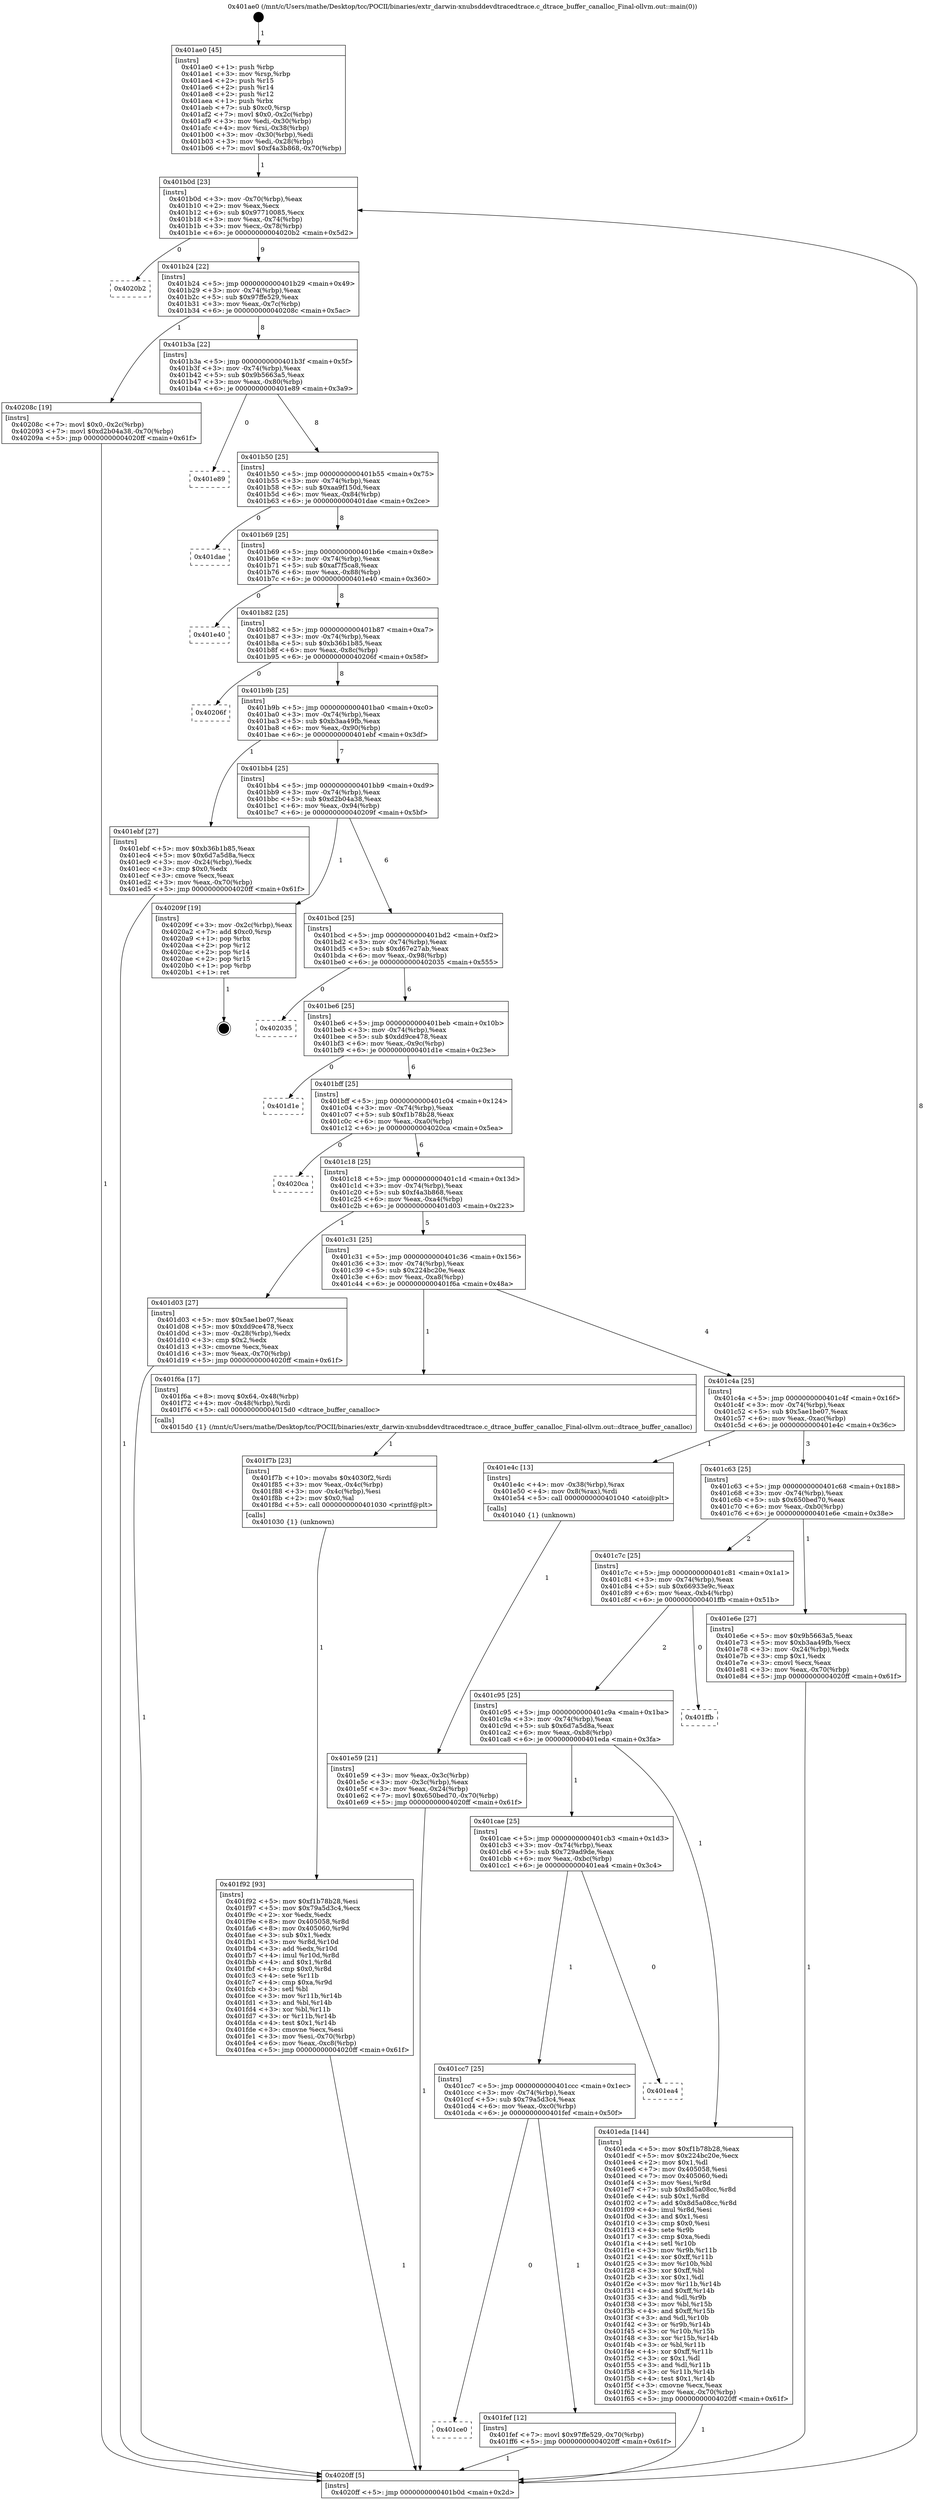 digraph "0x401ae0" {
  label = "0x401ae0 (/mnt/c/Users/mathe/Desktop/tcc/POCII/binaries/extr_darwin-xnubsddevdtracedtrace.c_dtrace_buffer_canalloc_Final-ollvm.out::main(0))"
  labelloc = "t"
  node[shape=record]

  Entry [label="",width=0.3,height=0.3,shape=circle,fillcolor=black,style=filled]
  "0x401b0d" [label="{
     0x401b0d [23]\l
     | [instrs]\l
     &nbsp;&nbsp;0x401b0d \<+3\>: mov -0x70(%rbp),%eax\l
     &nbsp;&nbsp;0x401b10 \<+2\>: mov %eax,%ecx\l
     &nbsp;&nbsp;0x401b12 \<+6\>: sub $0x97710085,%ecx\l
     &nbsp;&nbsp;0x401b18 \<+3\>: mov %eax,-0x74(%rbp)\l
     &nbsp;&nbsp;0x401b1b \<+3\>: mov %ecx,-0x78(%rbp)\l
     &nbsp;&nbsp;0x401b1e \<+6\>: je 00000000004020b2 \<main+0x5d2\>\l
  }"]
  "0x4020b2" [label="{
     0x4020b2\l
  }", style=dashed]
  "0x401b24" [label="{
     0x401b24 [22]\l
     | [instrs]\l
     &nbsp;&nbsp;0x401b24 \<+5\>: jmp 0000000000401b29 \<main+0x49\>\l
     &nbsp;&nbsp;0x401b29 \<+3\>: mov -0x74(%rbp),%eax\l
     &nbsp;&nbsp;0x401b2c \<+5\>: sub $0x97ffe529,%eax\l
     &nbsp;&nbsp;0x401b31 \<+3\>: mov %eax,-0x7c(%rbp)\l
     &nbsp;&nbsp;0x401b34 \<+6\>: je 000000000040208c \<main+0x5ac\>\l
  }"]
  Exit [label="",width=0.3,height=0.3,shape=circle,fillcolor=black,style=filled,peripheries=2]
  "0x40208c" [label="{
     0x40208c [19]\l
     | [instrs]\l
     &nbsp;&nbsp;0x40208c \<+7\>: movl $0x0,-0x2c(%rbp)\l
     &nbsp;&nbsp;0x402093 \<+7\>: movl $0xd2b04a38,-0x70(%rbp)\l
     &nbsp;&nbsp;0x40209a \<+5\>: jmp 00000000004020ff \<main+0x61f\>\l
  }"]
  "0x401b3a" [label="{
     0x401b3a [22]\l
     | [instrs]\l
     &nbsp;&nbsp;0x401b3a \<+5\>: jmp 0000000000401b3f \<main+0x5f\>\l
     &nbsp;&nbsp;0x401b3f \<+3\>: mov -0x74(%rbp),%eax\l
     &nbsp;&nbsp;0x401b42 \<+5\>: sub $0x9b5663a5,%eax\l
     &nbsp;&nbsp;0x401b47 \<+3\>: mov %eax,-0x80(%rbp)\l
     &nbsp;&nbsp;0x401b4a \<+6\>: je 0000000000401e89 \<main+0x3a9\>\l
  }"]
  "0x401ce0" [label="{
     0x401ce0\l
  }", style=dashed]
  "0x401e89" [label="{
     0x401e89\l
  }", style=dashed]
  "0x401b50" [label="{
     0x401b50 [25]\l
     | [instrs]\l
     &nbsp;&nbsp;0x401b50 \<+5\>: jmp 0000000000401b55 \<main+0x75\>\l
     &nbsp;&nbsp;0x401b55 \<+3\>: mov -0x74(%rbp),%eax\l
     &nbsp;&nbsp;0x401b58 \<+5\>: sub $0xaa9f150d,%eax\l
     &nbsp;&nbsp;0x401b5d \<+6\>: mov %eax,-0x84(%rbp)\l
     &nbsp;&nbsp;0x401b63 \<+6\>: je 0000000000401dae \<main+0x2ce\>\l
  }"]
  "0x401fef" [label="{
     0x401fef [12]\l
     | [instrs]\l
     &nbsp;&nbsp;0x401fef \<+7\>: movl $0x97ffe529,-0x70(%rbp)\l
     &nbsp;&nbsp;0x401ff6 \<+5\>: jmp 00000000004020ff \<main+0x61f\>\l
  }"]
  "0x401dae" [label="{
     0x401dae\l
  }", style=dashed]
  "0x401b69" [label="{
     0x401b69 [25]\l
     | [instrs]\l
     &nbsp;&nbsp;0x401b69 \<+5\>: jmp 0000000000401b6e \<main+0x8e\>\l
     &nbsp;&nbsp;0x401b6e \<+3\>: mov -0x74(%rbp),%eax\l
     &nbsp;&nbsp;0x401b71 \<+5\>: sub $0xaf7f5ca8,%eax\l
     &nbsp;&nbsp;0x401b76 \<+6\>: mov %eax,-0x88(%rbp)\l
     &nbsp;&nbsp;0x401b7c \<+6\>: je 0000000000401e40 \<main+0x360\>\l
  }"]
  "0x401cc7" [label="{
     0x401cc7 [25]\l
     | [instrs]\l
     &nbsp;&nbsp;0x401cc7 \<+5\>: jmp 0000000000401ccc \<main+0x1ec\>\l
     &nbsp;&nbsp;0x401ccc \<+3\>: mov -0x74(%rbp),%eax\l
     &nbsp;&nbsp;0x401ccf \<+5\>: sub $0x79a5d3c4,%eax\l
     &nbsp;&nbsp;0x401cd4 \<+6\>: mov %eax,-0xc0(%rbp)\l
     &nbsp;&nbsp;0x401cda \<+6\>: je 0000000000401fef \<main+0x50f\>\l
  }"]
  "0x401e40" [label="{
     0x401e40\l
  }", style=dashed]
  "0x401b82" [label="{
     0x401b82 [25]\l
     | [instrs]\l
     &nbsp;&nbsp;0x401b82 \<+5\>: jmp 0000000000401b87 \<main+0xa7\>\l
     &nbsp;&nbsp;0x401b87 \<+3\>: mov -0x74(%rbp),%eax\l
     &nbsp;&nbsp;0x401b8a \<+5\>: sub $0xb36b1b85,%eax\l
     &nbsp;&nbsp;0x401b8f \<+6\>: mov %eax,-0x8c(%rbp)\l
     &nbsp;&nbsp;0x401b95 \<+6\>: je 000000000040206f \<main+0x58f\>\l
  }"]
  "0x401ea4" [label="{
     0x401ea4\l
  }", style=dashed]
  "0x40206f" [label="{
     0x40206f\l
  }", style=dashed]
  "0x401b9b" [label="{
     0x401b9b [25]\l
     | [instrs]\l
     &nbsp;&nbsp;0x401b9b \<+5\>: jmp 0000000000401ba0 \<main+0xc0\>\l
     &nbsp;&nbsp;0x401ba0 \<+3\>: mov -0x74(%rbp),%eax\l
     &nbsp;&nbsp;0x401ba3 \<+5\>: sub $0xb3aa49fb,%eax\l
     &nbsp;&nbsp;0x401ba8 \<+6\>: mov %eax,-0x90(%rbp)\l
     &nbsp;&nbsp;0x401bae \<+6\>: je 0000000000401ebf \<main+0x3df\>\l
  }"]
  "0x401f92" [label="{
     0x401f92 [93]\l
     | [instrs]\l
     &nbsp;&nbsp;0x401f92 \<+5\>: mov $0xf1b78b28,%esi\l
     &nbsp;&nbsp;0x401f97 \<+5\>: mov $0x79a5d3c4,%ecx\l
     &nbsp;&nbsp;0x401f9c \<+2\>: xor %edx,%edx\l
     &nbsp;&nbsp;0x401f9e \<+8\>: mov 0x405058,%r8d\l
     &nbsp;&nbsp;0x401fa6 \<+8\>: mov 0x405060,%r9d\l
     &nbsp;&nbsp;0x401fae \<+3\>: sub $0x1,%edx\l
     &nbsp;&nbsp;0x401fb1 \<+3\>: mov %r8d,%r10d\l
     &nbsp;&nbsp;0x401fb4 \<+3\>: add %edx,%r10d\l
     &nbsp;&nbsp;0x401fb7 \<+4\>: imul %r10d,%r8d\l
     &nbsp;&nbsp;0x401fbb \<+4\>: and $0x1,%r8d\l
     &nbsp;&nbsp;0x401fbf \<+4\>: cmp $0x0,%r8d\l
     &nbsp;&nbsp;0x401fc3 \<+4\>: sete %r11b\l
     &nbsp;&nbsp;0x401fc7 \<+4\>: cmp $0xa,%r9d\l
     &nbsp;&nbsp;0x401fcb \<+3\>: setl %bl\l
     &nbsp;&nbsp;0x401fce \<+3\>: mov %r11b,%r14b\l
     &nbsp;&nbsp;0x401fd1 \<+3\>: and %bl,%r14b\l
     &nbsp;&nbsp;0x401fd4 \<+3\>: xor %bl,%r11b\l
     &nbsp;&nbsp;0x401fd7 \<+3\>: or %r11b,%r14b\l
     &nbsp;&nbsp;0x401fda \<+4\>: test $0x1,%r14b\l
     &nbsp;&nbsp;0x401fde \<+3\>: cmovne %ecx,%esi\l
     &nbsp;&nbsp;0x401fe1 \<+3\>: mov %esi,-0x70(%rbp)\l
     &nbsp;&nbsp;0x401fe4 \<+6\>: mov %eax,-0xc8(%rbp)\l
     &nbsp;&nbsp;0x401fea \<+5\>: jmp 00000000004020ff \<main+0x61f\>\l
  }"]
  "0x401ebf" [label="{
     0x401ebf [27]\l
     | [instrs]\l
     &nbsp;&nbsp;0x401ebf \<+5\>: mov $0xb36b1b85,%eax\l
     &nbsp;&nbsp;0x401ec4 \<+5\>: mov $0x6d7a5d8a,%ecx\l
     &nbsp;&nbsp;0x401ec9 \<+3\>: mov -0x24(%rbp),%edx\l
     &nbsp;&nbsp;0x401ecc \<+3\>: cmp $0x0,%edx\l
     &nbsp;&nbsp;0x401ecf \<+3\>: cmove %ecx,%eax\l
     &nbsp;&nbsp;0x401ed2 \<+3\>: mov %eax,-0x70(%rbp)\l
     &nbsp;&nbsp;0x401ed5 \<+5\>: jmp 00000000004020ff \<main+0x61f\>\l
  }"]
  "0x401bb4" [label="{
     0x401bb4 [25]\l
     | [instrs]\l
     &nbsp;&nbsp;0x401bb4 \<+5\>: jmp 0000000000401bb9 \<main+0xd9\>\l
     &nbsp;&nbsp;0x401bb9 \<+3\>: mov -0x74(%rbp),%eax\l
     &nbsp;&nbsp;0x401bbc \<+5\>: sub $0xd2b04a38,%eax\l
     &nbsp;&nbsp;0x401bc1 \<+6\>: mov %eax,-0x94(%rbp)\l
     &nbsp;&nbsp;0x401bc7 \<+6\>: je 000000000040209f \<main+0x5bf\>\l
  }"]
  "0x401f7b" [label="{
     0x401f7b [23]\l
     | [instrs]\l
     &nbsp;&nbsp;0x401f7b \<+10\>: movabs $0x4030f2,%rdi\l
     &nbsp;&nbsp;0x401f85 \<+3\>: mov %eax,-0x4c(%rbp)\l
     &nbsp;&nbsp;0x401f88 \<+3\>: mov -0x4c(%rbp),%esi\l
     &nbsp;&nbsp;0x401f8b \<+2\>: mov $0x0,%al\l
     &nbsp;&nbsp;0x401f8d \<+5\>: call 0000000000401030 \<printf@plt\>\l
     | [calls]\l
     &nbsp;&nbsp;0x401030 \{1\} (unknown)\l
  }"]
  "0x40209f" [label="{
     0x40209f [19]\l
     | [instrs]\l
     &nbsp;&nbsp;0x40209f \<+3\>: mov -0x2c(%rbp),%eax\l
     &nbsp;&nbsp;0x4020a2 \<+7\>: add $0xc0,%rsp\l
     &nbsp;&nbsp;0x4020a9 \<+1\>: pop %rbx\l
     &nbsp;&nbsp;0x4020aa \<+2\>: pop %r12\l
     &nbsp;&nbsp;0x4020ac \<+2\>: pop %r14\l
     &nbsp;&nbsp;0x4020ae \<+2\>: pop %r15\l
     &nbsp;&nbsp;0x4020b0 \<+1\>: pop %rbp\l
     &nbsp;&nbsp;0x4020b1 \<+1\>: ret\l
  }"]
  "0x401bcd" [label="{
     0x401bcd [25]\l
     | [instrs]\l
     &nbsp;&nbsp;0x401bcd \<+5\>: jmp 0000000000401bd2 \<main+0xf2\>\l
     &nbsp;&nbsp;0x401bd2 \<+3\>: mov -0x74(%rbp),%eax\l
     &nbsp;&nbsp;0x401bd5 \<+5\>: sub $0xd67e27ab,%eax\l
     &nbsp;&nbsp;0x401bda \<+6\>: mov %eax,-0x98(%rbp)\l
     &nbsp;&nbsp;0x401be0 \<+6\>: je 0000000000402035 \<main+0x555\>\l
  }"]
  "0x401cae" [label="{
     0x401cae [25]\l
     | [instrs]\l
     &nbsp;&nbsp;0x401cae \<+5\>: jmp 0000000000401cb3 \<main+0x1d3\>\l
     &nbsp;&nbsp;0x401cb3 \<+3\>: mov -0x74(%rbp),%eax\l
     &nbsp;&nbsp;0x401cb6 \<+5\>: sub $0x729ad9de,%eax\l
     &nbsp;&nbsp;0x401cbb \<+6\>: mov %eax,-0xbc(%rbp)\l
     &nbsp;&nbsp;0x401cc1 \<+6\>: je 0000000000401ea4 \<main+0x3c4\>\l
  }"]
  "0x402035" [label="{
     0x402035\l
  }", style=dashed]
  "0x401be6" [label="{
     0x401be6 [25]\l
     | [instrs]\l
     &nbsp;&nbsp;0x401be6 \<+5\>: jmp 0000000000401beb \<main+0x10b\>\l
     &nbsp;&nbsp;0x401beb \<+3\>: mov -0x74(%rbp),%eax\l
     &nbsp;&nbsp;0x401bee \<+5\>: sub $0xdd9ce478,%eax\l
     &nbsp;&nbsp;0x401bf3 \<+6\>: mov %eax,-0x9c(%rbp)\l
     &nbsp;&nbsp;0x401bf9 \<+6\>: je 0000000000401d1e \<main+0x23e\>\l
  }"]
  "0x401eda" [label="{
     0x401eda [144]\l
     | [instrs]\l
     &nbsp;&nbsp;0x401eda \<+5\>: mov $0xf1b78b28,%eax\l
     &nbsp;&nbsp;0x401edf \<+5\>: mov $0x224bc20e,%ecx\l
     &nbsp;&nbsp;0x401ee4 \<+2\>: mov $0x1,%dl\l
     &nbsp;&nbsp;0x401ee6 \<+7\>: mov 0x405058,%esi\l
     &nbsp;&nbsp;0x401eed \<+7\>: mov 0x405060,%edi\l
     &nbsp;&nbsp;0x401ef4 \<+3\>: mov %esi,%r8d\l
     &nbsp;&nbsp;0x401ef7 \<+7\>: sub $0x8d5a08cc,%r8d\l
     &nbsp;&nbsp;0x401efe \<+4\>: sub $0x1,%r8d\l
     &nbsp;&nbsp;0x401f02 \<+7\>: add $0x8d5a08cc,%r8d\l
     &nbsp;&nbsp;0x401f09 \<+4\>: imul %r8d,%esi\l
     &nbsp;&nbsp;0x401f0d \<+3\>: and $0x1,%esi\l
     &nbsp;&nbsp;0x401f10 \<+3\>: cmp $0x0,%esi\l
     &nbsp;&nbsp;0x401f13 \<+4\>: sete %r9b\l
     &nbsp;&nbsp;0x401f17 \<+3\>: cmp $0xa,%edi\l
     &nbsp;&nbsp;0x401f1a \<+4\>: setl %r10b\l
     &nbsp;&nbsp;0x401f1e \<+3\>: mov %r9b,%r11b\l
     &nbsp;&nbsp;0x401f21 \<+4\>: xor $0xff,%r11b\l
     &nbsp;&nbsp;0x401f25 \<+3\>: mov %r10b,%bl\l
     &nbsp;&nbsp;0x401f28 \<+3\>: xor $0xff,%bl\l
     &nbsp;&nbsp;0x401f2b \<+3\>: xor $0x1,%dl\l
     &nbsp;&nbsp;0x401f2e \<+3\>: mov %r11b,%r14b\l
     &nbsp;&nbsp;0x401f31 \<+4\>: and $0xff,%r14b\l
     &nbsp;&nbsp;0x401f35 \<+3\>: and %dl,%r9b\l
     &nbsp;&nbsp;0x401f38 \<+3\>: mov %bl,%r15b\l
     &nbsp;&nbsp;0x401f3b \<+4\>: and $0xff,%r15b\l
     &nbsp;&nbsp;0x401f3f \<+3\>: and %dl,%r10b\l
     &nbsp;&nbsp;0x401f42 \<+3\>: or %r9b,%r14b\l
     &nbsp;&nbsp;0x401f45 \<+3\>: or %r10b,%r15b\l
     &nbsp;&nbsp;0x401f48 \<+3\>: xor %r15b,%r14b\l
     &nbsp;&nbsp;0x401f4b \<+3\>: or %bl,%r11b\l
     &nbsp;&nbsp;0x401f4e \<+4\>: xor $0xff,%r11b\l
     &nbsp;&nbsp;0x401f52 \<+3\>: or $0x1,%dl\l
     &nbsp;&nbsp;0x401f55 \<+3\>: and %dl,%r11b\l
     &nbsp;&nbsp;0x401f58 \<+3\>: or %r11b,%r14b\l
     &nbsp;&nbsp;0x401f5b \<+4\>: test $0x1,%r14b\l
     &nbsp;&nbsp;0x401f5f \<+3\>: cmovne %ecx,%eax\l
     &nbsp;&nbsp;0x401f62 \<+3\>: mov %eax,-0x70(%rbp)\l
     &nbsp;&nbsp;0x401f65 \<+5\>: jmp 00000000004020ff \<main+0x61f\>\l
  }"]
  "0x401d1e" [label="{
     0x401d1e\l
  }", style=dashed]
  "0x401bff" [label="{
     0x401bff [25]\l
     | [instrs]\l
     &nbsp;&nbsp;0x401bff \<+5\>: jmp 0000000000401c04 \<main+0x124\>\l
     &nbsp;&nbsp;0x401c04 \<+3\>: mov -0x74(%rbp),%eax\l
     &nbsp;&nbsp;0x401c07 \<+5\>: sub $0xf1b78b28,%eax\l
     &nbsp;&nbsp;0x401c0c \<+6\>: mov %eax,-0xa0(%rbp)\l
     &nbsp;&nbsp;0x401c12 \<+6\>: je 00000000004020ca \<main+0x5ea\>\l
  }"]
  "0x401c95" [label="{
     0x401c95 [25]\l
     | [instrs]\l
     &nbsp;&nbsp;0x401c95 \<+5\>: jmp 0000000000401c9a \<main+0x1ba\>\l
     &nbsp;&nbsp;0x401c9a \<+3\>: mov -0x74(%rbp),%eax\l
     &nbsp;&nbsp;0x401c9d \<+5\>: sub $0x6d7a5d8a,%eax\l
     &nbsp;&nbsp;0x401ca2 \<+6\>: mov %eax,-0xb8(%rbp)\l
     &nbsp;&nbsp;0x401ca8 \<+6\>: je 0000000000401eda \<main+0x3fa\>\l
  }"]
  "0x4020ca" [label="{
     0x4020ca\l
  }", style=dashed]
  "0x401c18" [label="{
     0x401c18 [25]\l
     | [instrs]\l
     &nbsp;&nbsp;0x401c18 \<+5\>: jmp 0000000000401c1d \<main+0x13d\>\l
     &nbsp;&nbsp;0x401c1d \<+3\>: mov -0x74(%rbp),%eax\l
     &nbsp;&nbsp;0x401c20 \<+5\>: sub $0xf4a3b868,%eax\l
     &nbsp;&nbsp;0x401c25 \<+6\>: mov %eax,-0xa4(%rbp)\l
     &nbsp;&nbsp;0x401c2b \<+6\>: je 0000000000401d03 \<main+0x223\>\l
  }"]
  "0x401ffb" [label="{
     0x401ffb\l
  }", style=dashed]
  "0x401d03" [label="{
     0x401d03 [27]\l
     | [instrs]\l
     &nbsp;&nbsp;0x401d03 \<+5\>: mov $0x5ae1be07,%eax\l
     &nbsp;&nbsp;0x401d08 \<+5\>: mov $0xdd9ce478,%ecx\l
     &nbsp;&nbsp;0x401d0d \<+3\>: mov -0x28(%rbp),%edx\l
     &nbsp;&nbsp;0x401d10 \<+3\>: cmp $0x2,%edx\l
     &nbsp;&nbsp;0x401d13 \<+3\>: cmovne %ecx,%eax\l
     &nbsp;&nbsp;0x401d16 \<+3\>: mov %eax,-0x70(%rbp)\l
     &nbsp;&nbsp;0x401d19 \<+5\>: jmp 00000000004020ff \<main+0x61f\>\l
  }"]
  "0x401c31" [label="{
     0x401c31 [25]\l
     | [instrs]\l
     &nbsp;&nbsp;0x401c31 \<+5\>: jmp 0000000000401c36 \<main+0x156\>\l
     &nbsp;&nbsp;0x401c36 \<+3\>: mov -0x74(%rbp),%eax\l
     &nbsp;&nbsp;0x401c39 \<+5\>: sub $0x224bc20e,%eax\l
     &nbsp;&nbsp;0x401c3e \<+6\>: mov %eax,-0xa8(%rbp)\l
     &nbsp;&nbsp;0x401c44 \<+6\>: je 0000000000401f6a \<main+0x48a\>\l
  }"]
  "0x4020ff" [label="{
     0x4020ff [5]\l
     | [instrs]\l
     &nbsp;&nbsp;0x4020ff \<+5\>: jmp 0000000000401b0d \<main+0x2d\>\l
  }"]
  "0x401ae0" [label="{
     0x401ae0 [45]\l
     | [instrs]\l
     &nbsp;&nbsp;0x401ae0 \<+1\>: push %rbp\l
     &nbsp;&nbsp;0x401ae1 \<+3\>: mov %rsp,%rbp\l
     &nbsp;&nbsp;0x401ae4 \<+2\>: push %r15\l
     &nbsp;&nbsp;0x401ae6 \<+2\>: push %r14\l
     &nbsp;&nbsp;0x401ae8 \<+2\>: push %r12\l
     &nbsp;&nbsp;0x401aea \<+1\>: push %rbx\l
     &nbsp;&nbsp;0x401aeb \<+7\>: sub $0xc0,%rsp\l
     &nbsp;&nbsp;0x401af2 \<+7\>: movl $0x0,-0x2c(%rbp)\l
     &nbsp;&nbsp;0x401af9 \<+3\>: mov %edi,-0x30(%rbp)\l
     &nbsp;&nbsp;0x401afc \<+4\>: mov %rsi,-0x38(%rbp)\l
     &nbsp;&nbsp;0x401b00 \<+3\>: mov -0x30(%rbp),%edi\l
     &nbsp;&nbsp;0x401b03 \<+3\>: mov %edi,-0x28(%rbp)\l
     &nbsp;&nbsp;0x401b06 \<+7\>: movl $0xf4a3b868,-0x70(%rbp)\l
  }"]
  "0x401c7c" [label="{
     0x401c7c [25]\l
     | [instrs]\l
     &nbsp;&nbsp;0x401c7c \<+5\>: jmp 0000000000401c81 \<main+0x1a1\>\l
     &nbsp;&nbsp;0x401c81 \<+3\>: mov -0x74(%rbp),%eax\l
     &nbsp;&nbsp;0x401c84 \<+5\>: sub $0x66933e9c,%eax\l
     &nbsp;&nbsp;0x401c89 \<+6\>: mov %eax,-0xb4(%rbp)\l
     &nbsp;&nbsp;0x401c8f \<+6\>: je 0000000000401ffb \<main+0x51b\>\l
  }"]
  "0x401f6a" [label="{
     0x401f6a [17]\l
     | [instrs]\l
     &nbsp;&nbsp;0x401f6a \<+8\>: movq $0x64,-0x48(%rbp)\l
     &nbsp;&nbsp;0x401f72 \<+4\>: mov -0x48(%rbp),%rdi\l
     &nbsp;&nbsp;0x401f76 \<+5\>: call 00000000004015d0 \<dtrace_buffer_canalloc\>\l
     | [calls]\l
     &nbsp;&nbsp;0x4015d0 \{1\} (/mnt/c/Users/mathe/Desktop/tcc/POCII/binaries/extr_darwin-xnubsddevdtracedtrace.c_dtrace_buffer_canalloc_Final-ollvm.out::dtrace_buffer_canalloc)\l
  }"]
  "0x401c4a" [label="{
     0x401c4a [25]\l
     | [instrs]\l
     &nbsp;&nbsp;0x401c4a \<+5\>: jmp 0000000000401c4f \<main+0x16f\>\l
     &nbsp;&nbsp;0x401c4f \<+3\>: mov -0x74(%rbp),%eax\l
     &nbsp;&nbsp;0x401c52 \<+5\>: sub $0x5ae1be07,%eax\l
     &nbsp;&nbsp;0x401c57 \<+6\>: mov %eax,-0xac(%rbp)\l
     &nbsp;&nbsp;0x401c5d \<+6\>: je 0000000000401e4c \<main+0x36c\>\l
  }"]
  "0x401e6e" [label="{
     0x401e6e [27]\l
     | [instrs]\l
     &nbsp;&nbsp;0x401e6e \<+5\>: mov $0x9b5663a5,%eax\l
     &nbsp;&nbsp;0x401e73 \<+5\>: mov $0xb3aa49fb,%ecx\l
     &nbsp;&nbsp;0x401e78 \<+3\>: mov -0x24(%rbp),%edx\l
     &nbsp;&nbsp;0x401e7b \<+3\>: cmp $0x1,%edx\l
     &nbsp;&nbsp;0x401e7e \<+3\>: cmovl %ecx,%eax\l
     &nbsp;&nbsp;0x401e81 \<+3\>: mov %eax,-0x70(%rbp)\l
     &nbsp;&nbsp;0x401e84 \<+5\>: jmp 00000000004020ff \<main+0x61f\>\l
  }"]
  "0x401e4c" [label="{
     0x401e4c [13]\l
     | [instrs]\l
     &nbsp;&nbsp;0x401e4c \<+4\>: mov -0x38(%rbp),%rax\l
     &nbsp;&nbsp;0x401e50 \<+4\>: mov 0x8(%rax),%rdi\l
     &nbsp;&nbsp;0x401e54 \<+5\>: call 0000000000401040 \<atoi@plt\>\l
     | [calls]\l
     &nbsp;&nbsp;0x401040 \{1\} (unknown)\l
  }"]
  "0x401c63" [label="{
     0x401c63 [25]\l
     | [instrs]\l
     &nbsp;&nbsp;0x401c63 \<+5\>: jmp 0000000000401c68 \<main+0x188\>\l
     &nbsp;&nbsp;0x401c68 \<+3\>: mov -0x74(%rbp),%eax\l
     &nbsp;&nbsp;0x401c6b \<+5\>: sub $0x650bed70,%eax\l
     &nbsp;&nbsp;0x401c70 \<+6\>: mov %eax,-0xb0(%rbp)\l
     &nbsp;&nbsp;0x401c76 \<+6\>: je 0000000000401e6e \<main+0x38e\>\l
  }"]
  "0x401e59" [label="{
     0x401e59 [21]\l
     | [instrs]\l
     &nbsp;&nbsp;0x401e59 \<+3\>: mov %eax,-0x3c(%rbp)\l
     &nbsp;&nbsp;0x401e5c \<+3\>: mov -0x3c(%rbp),%eax\l
     &nbsp;&nbsp;0x401e5f \<+3\>: mov %eax,-0x24(%rbp)\l
     &nbsp;&nbsp;0x401e62 \<+7\>: movl $0x650bed70,-0x70(%rbp)\l
     &nbsp;&nbsp;0x401e69 \<+5\>: jmp 00000000004020ff \<main+0x61f\>\l
  }"]
  Entry -> "0x401ae0" [label=" 1"]
  "0x401b0d" -> "0x4020b2" [label=" 0"]
  "0x401b0d" -> "0x401b24" [label=" 9"]
  "0x40209f" -> Exit [label=" 1"]
  "0x401b24" -> "0x40208c" [label=" 1"]
  "0x401b24" -> "0x401b3a" [label=" 8"]
  "0x40208c" -> "0x4020ff" [label=" 1"]
  "0x401b3a" -> "0x401e89" [label=" 0"]
  "0x401b3a" -> "0x401b50" [label=" 8"]
  "0x401fef" -> "0x4020ff" [label=" 1"]
  "0x401b50" -> "0x401dae" [label=" 0"]
  "0x401b50" -> "0x401b69" [label=" 8"]
  "0x401cc7" -> "0x401ce0" [label=" 0"]
  "0x401b69" -> "0x401e40" [label=" 0"]
  "0x401b69" -> "0x401b82" [label=" 8"]
  "0x401cc7" -> "0x401fef" [label=" 1"]
  "0x401b82" -> "0x40206f" [label=" 0"]
  "0x401b82" -> "0x401b9b" [label=" 8"]
  "0x401cae" -> "0x401cc7" [label=" 1"]
  "0x401b9b" -> "0x401ebf" [label=" 1"]
  "0x401b9b" -> "0x401bb4" [label=" 7"]
  "0x401cae" -> "0x401ea4" [label=" 0"]
  "0x401bb4" -> "0x40209f" [label=" 1"]
  "0x401bb4" -> "0x401bcd" [label=" 6"]
  "0x401f92" -> "0x4020ff" [label=" 1"]
  "0x401bcd" -> "0x402035" [label=" 0"]
  "0x401bcd" -> "0x401be6" [label=" 6"]
  "0x401f7b" -> "0x401f92" [label=" 1"]
  "0x401be6" -> "0x401d1e" [label=" 0"]
  "0x401be6" -> "0x401bff" [label=" 6"]
  "0x401f6a" -> "0x401f7b" [label=" 1"]
  "0x401bff" -> "0x4020ca" [label=" 0"]
  "0x401bff" -> "0x401c18" [label=" 6"]
  "0x401c95" -> "0x401cae" [label=" 1"]
  "0x401c18" -> "0x401d03" [label=" 1"]
  "0x401c18" -> "0x401c31" [label=" 5"]
  "0x401d03" -> "0x4020ff" [label=" 1"]
  "0x401ae0" -> "0x401b0d" [label=" 1"]
  "0x4020ff" -> "0x401b0d" [label=" 8"]
  "0x401c95" -> "0x401eda" [label=" 1"]
  "0x401c31" -> "0x401f6a" [label=" 1"]
  "0x401c31" -> "0x401c4a" [label=" 4"]
  "0x401c7c" -> "0x401c95" [label=" 2"]
  "0x401c4a" -> "0x401e4c" [label=" 1"]
  "0x401c4a" -> "0x401c63" [label=" 3"]
  "0x401e4c" -> "0x401e59" [label=" 1"]
  "0x401e59" -> "0x4020ff" [label=" 1"]
  "0x401c7c" -> "0x401ffb" [label=" 0"]
  "0x401c63" -> "0x401e6e" [label=" 1"]
  "0x401c63" -> "0x401c7c" [label=" 2"]
  "0x401e6e" -> "0x4020ff" [label=" 1"]
  "0x401ebf" -> "0x4020ff" [label=" 1"]
  "0x401eda" -> "0x4020ff" [label=" 1"]
}
